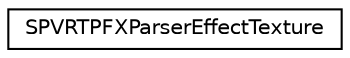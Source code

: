 digraph "Graphical Class Hierarchy"
{
  edge [fontname="Helvetica",fontsize="10",labelfontname="Helvetica",labelfontsize="10"];
  node [fontname="Helvetica",fontsize="10",shape=record];
  rankdir="LR";
  Node1 [label="SPVRTPFXParserEffectTexture",height=0.2,width=0.4,color="black", fillcolor="white", style="filled",URL="$struct_s_p_v_r_t_p_f_x_parser_effect_texture.html",tooltip="Stores effect texture information. "];
}
